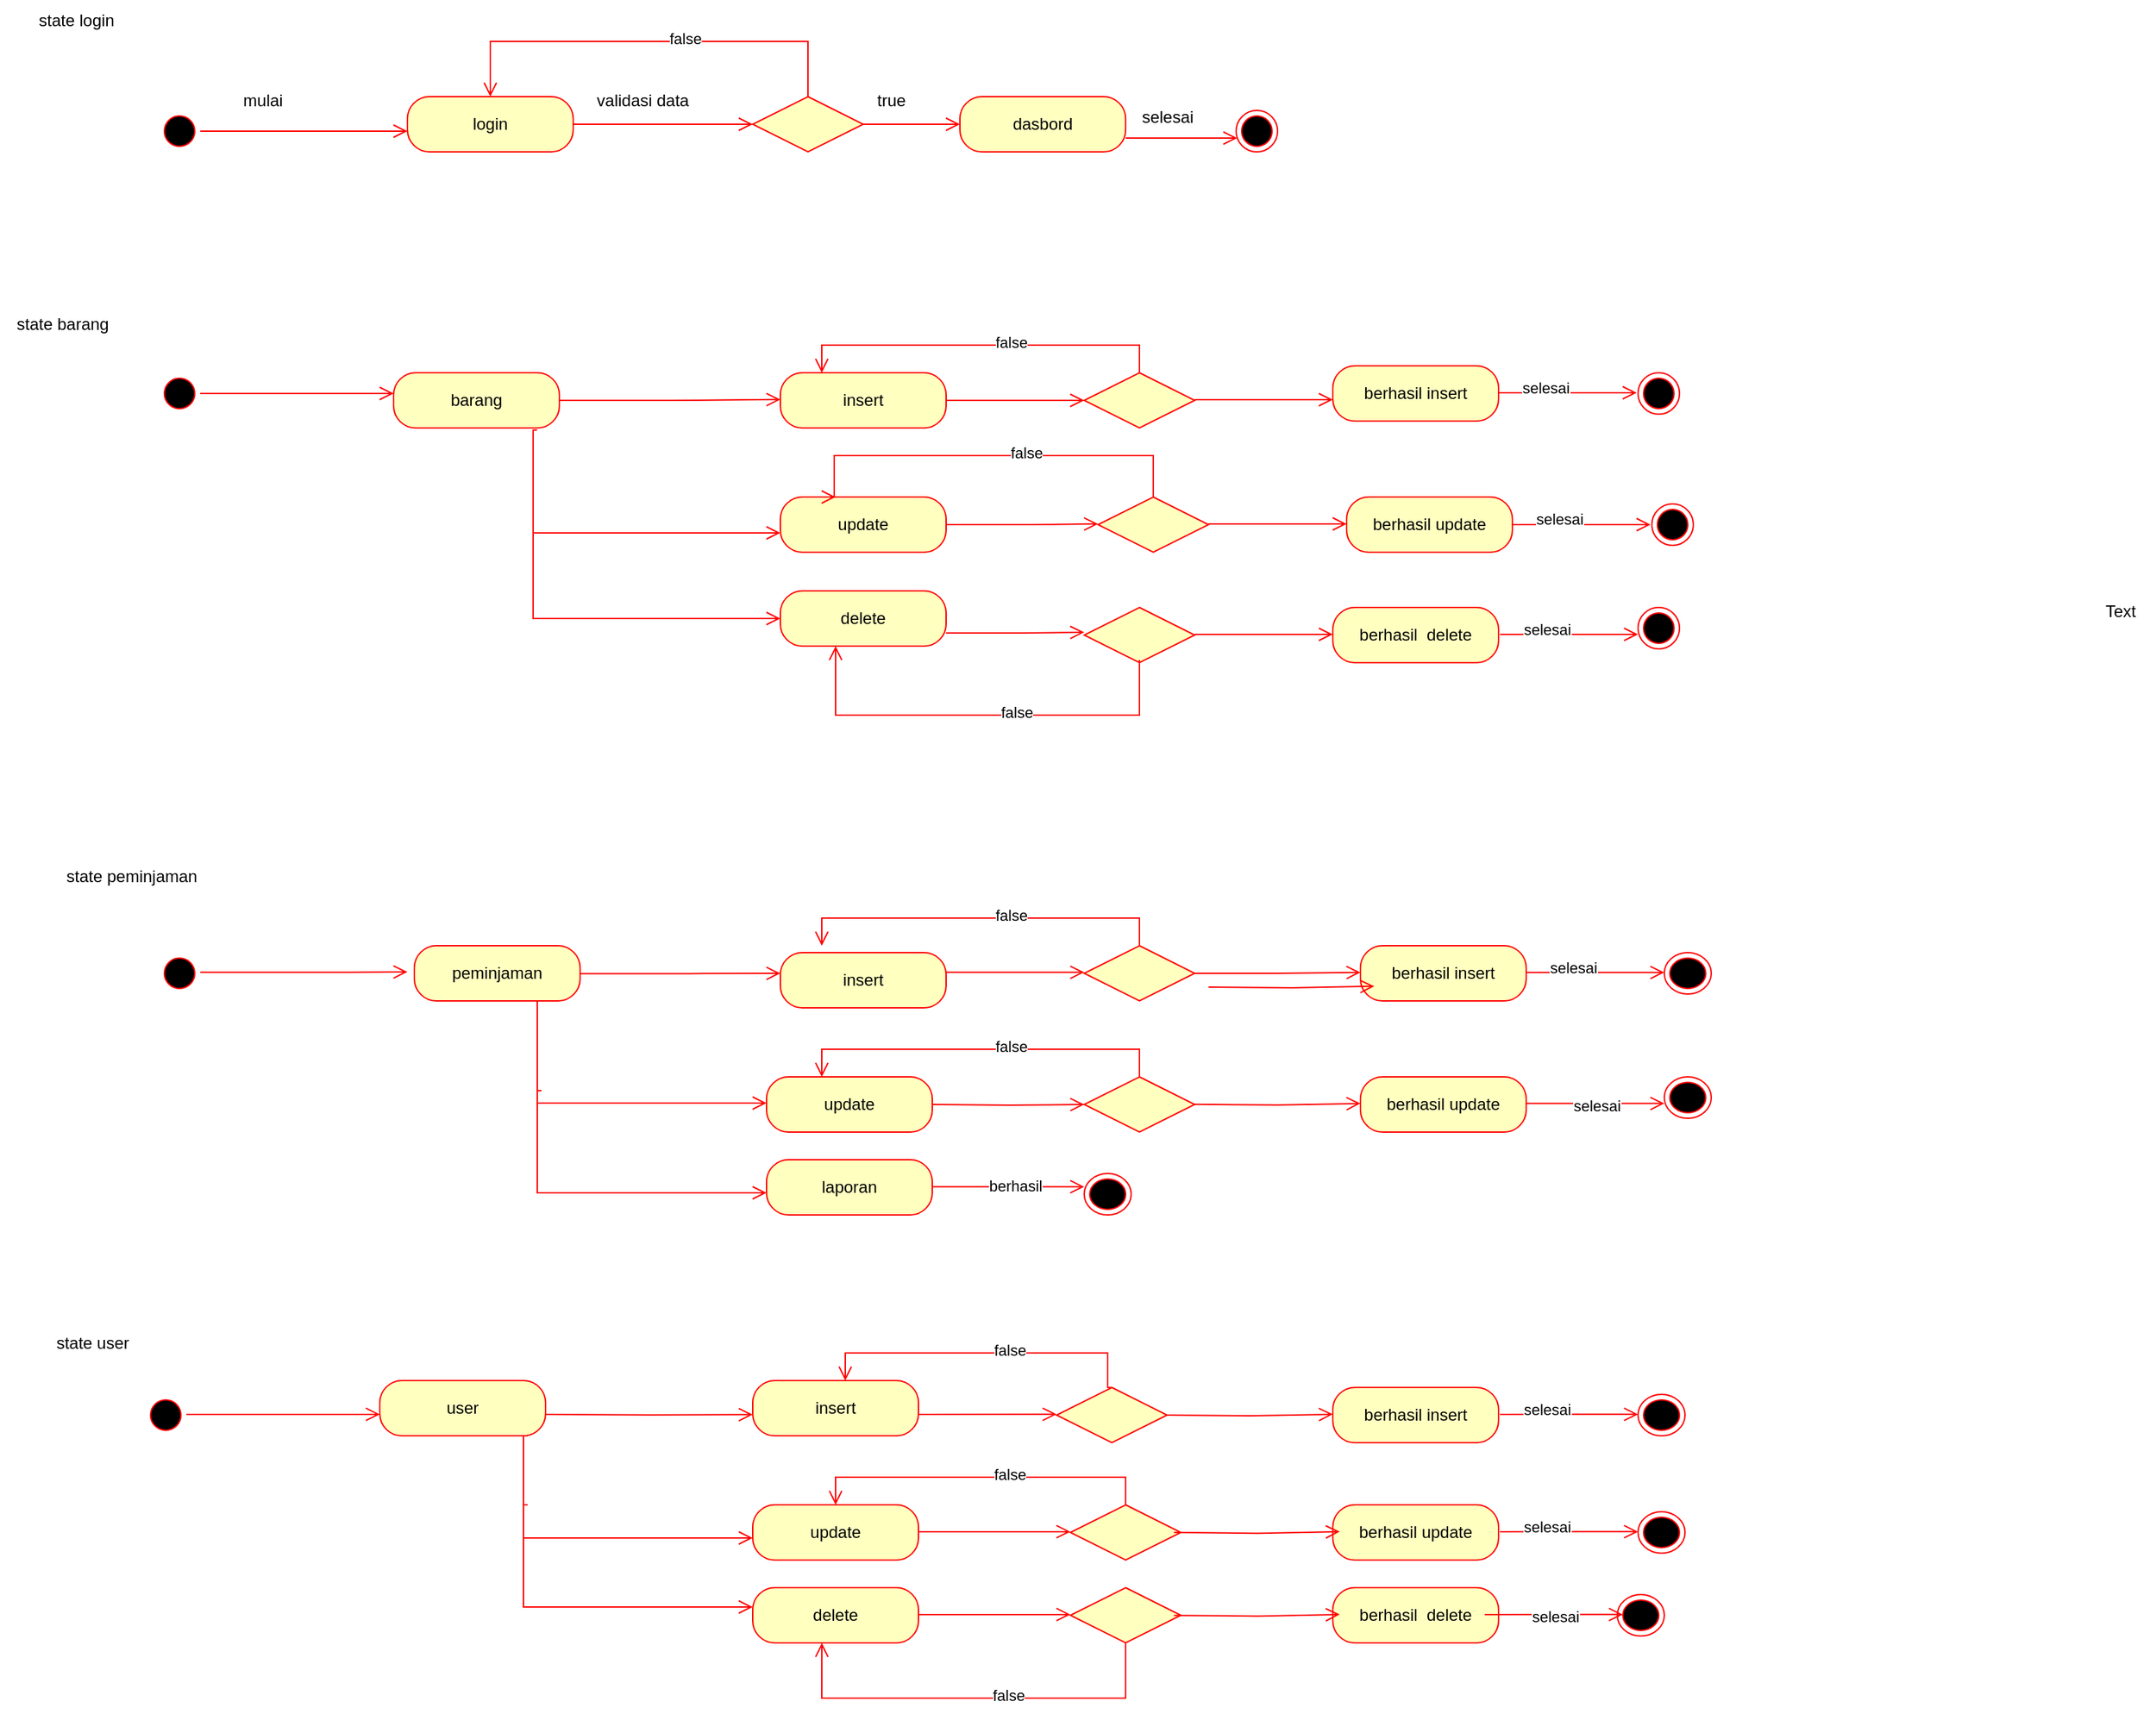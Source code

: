 <mxfile version="24.3.1" type="google">
  <diagram name="Halaman-1" id="r-9_cJv1S6ayx2242sax">
    <mxGraphModel grid="1" page="1" gridSize="10" guides="1" tooltips="1" connect="1" arrows="1" fold="1" pageScale="1" pageWidth="827" pageHeight="1169" math="0" shadow="0">
      <root>
        <mxCell id="0" />
        <mxCell id="1" parent="0" />
        <mxCell id="cg4IfCzOI3apfOPDThto-6" value="" style="ellipse;html=1;shape=startState;fillColor=#000000;strokeColor=#ff0000;" vertex="1" parent="1">
          <mxGeometry x="140" y="170" width="30" height="30" as="geometry" />
        </mxCell>
        <mxCell id="cg4IfCzOI3apfOPDThto-7" value="" style="edgeStyle=orthogonalEdgeStyle;html=1;verticalAlign=bottom;endArrow=open;endSize=8;strokeColor=#ff0000;rounded=0;" edge="1" parent="1" source="cg4IfCzOI3apfOPDThto-6" target="cg4IfCzOI3apfOPDThto-11">
          <mxGeometry relative="1" as="geometry">
            <mxPoint x="310" y="185" as="targetPoint" />
            <Array as="points">
              <mxPoint x="280" y="185" />
              <mxPoint x="280" y="185" />
            </Array>
          </mxGeometry>
        </mxCell>
        <mxCell id="cg4IfCzOI3apfOPDThto-10" value="mulai" style="text;html=1;align=center;verticalAlign=middle;resizable=0;points=[];autosize=1;strokeColor=none;fillColor=none;" vertex="1" parent="1">
          <mxGeometry x="190" y="148" width="50" height="30" as="geometry" />
        </mxCell>
        <mxCell id="cg4IfCzOI3apfOPDThto-11" value="login" style="rounded=1;whiteSpace=wrap;html=1;arcSize=40;fontColor=#000000;fillColor=#ffffc0;strokeColor=#ff0000;" vertex="1" parent="1">
          <mxGeometry x="320" y="160" width="120" height="40" as="geometry" />
        </mxCell>
        <mxCell id="cg4IfCzOI3apfOPDThto-14" value="" style="rhombus;whiteSpace=wrap;html=1;fontColor=#000000;fillColor=#ffffc0;strokeColor=#ff0000;" vertex="1" parent="1">
          <mxGeometry x="570" y="160" width="80" height="40" as="geometry" />
        </mxCell>
        <mxCell id="cg4IfCzOI3apfOPDThto-17" value="dasbord" style="rounded=1;whiteSpace=wrap;html=1;arcSize=40;fontColor=#000000;fillColor=#ffffc0;strokeColor=#ff0000;" vertex="1" parent="1">
          <mxGeometry x="720" y="160" width="120" height="40" as="geometry" />
        </mxCell>
        <mxCell id="cg4IfCzOI3apfOPDThto-22" value="" style="edgeStyle=orthogonalEdgeStyle;html=1;verticalAlign=bottom;endArrow=open;endSize=8;strokeColor=#ff0000;rounded=0;" edge="1" parent="1" source="cg4IfCzOI3apfOPDThto-11" target="cg4IfCzOI3apfOPDThto-14">
          <mxGeometry relative="1" as="geometry">
            <mxPoint x="580" y="240" as="targetPoint" />
            <mxPoint x="400" y="240" as="sourcePoint" />
            <Array as="points">
              <mxPoint x="500" y="180" />
              <mxPoint x="500" y="180" />
            </Array>
          </mxGeometry>
        </mxCell>
        <mxCell id="cg4IfCzOI3apfOPDThto-23" value="validasi data" style="text;html=1;align=center;verticalAlign=middle;resizable=0;points=[];autosize=1;strokeColor=none;fillColor=none;" vertex="1" parent="1">
          <mxGeometry x="445" y="148" width="90" height="30" as="geometry" />
        </mxCell>
        <mxCell id="cg4IfCzOI3apfOPDThto-24" value="" style="edgeStyle=orthogonalEdgeStyle;html=1;verticalAlign=bottom;endArrow=open;endSize=8;strokeColor=#ff0000;rounded=0;" edge="1" parent="1" source="cg4IfCzOI3apfOPDThto-14" target="cg4IfCzOI3apfOPDThto-11">
          <mxGeometry relative="1" as="geometry">
            <mxPoint x="880" y="70" as="targetPoint" />
            <mxPoint x="700" y="70" as="sourcePoint" />
            <Array as="points">
              <mxPoint x="610" y="120" />
              <mxPoint x="380" y="120" />
            </Array>
          </mxGeometry>
        </mxCell>
        <mxCell id="cg4IfCzOI3apfOPDThto-25" value="false" style="edgeLabel;html=1;align=center;verticalAlign=middle;resizable=0;points=[];" connectable="0" vertex="1" parent="cg4IfCzOI3apfOPDThto-24">
          <mxGeometry x="-0.164" y="-2" relative="1" as="geometry">
            <mxPoint as="offset" />
          </mxGeometry>
        </mxCell>
        <mxCell id="cg4IfCzOI3apfOPDThto-28" value="" style="edgeStyle=orthogonalEdgeStyle;html=1;verticalAlign=bottom;endArrow=open;endSize=8;strokeColor=#ff0000;rounded=0;" edge="1" parent="1" source="cg4IfCzOI3apfOPDThto-14" target="cg4IfCzOI3apfOPDThto-17">
          <mxGeometry relative="1" as="geometry">
            <mxPoint x="820" y="179.5" as="targetPoint" />
            <mxPoint x="640" y="179.5" as="sourcePoint" />
            <Array as="points" />
          </mxGeometry>
        </mxCell>
        <mxCell id="cg4IfCzOI3apfOPDThto-31" value="true" style="text;html=1;align=center;verticalAlign=middle;resizable=0;points=[];autosize=1;strokeColor=none;fillColor=none;" vertex="1" parent="1">
          <mxGeometry x="650" y="148" width="40" height="30" as="geometry" />
        </mxCell>
        <mxCell id="cg4IfCzOI3apfOPDThto-32" value="" style="ellipse;html=1;shape=endState;fillColor=#000000;strokeColor=#ff0000;" vertex="1" parent="1">
          <mxGeometry x="920" y="170" width="30" height="30" as="geometry" />
        </mxCell>
        <mxCell id="cg4IfCzOI3apfOPDThto-35" value="" style="edgeStyle=orthogonalEdgeStyle;html=1;verticalAlign=bottom;endArrow=open;endSize=8;strokeColor=#ff0000;rounded=0;" edge="1" parent="1" source="cg4IfCzOI3apfOPDThto-17" target="cg4IfCzOI3apfOPDThto-32">
          <mxGeometry relative="1" as="geometry">
            <mxPoint x="940" y="310" as="targetPoint" />
            <mxPoint x="760" y="310" as="sourcePoint" />
            <Array as="points">
              <mxPoint x="850" y="190" />
              <mxPoint x="850" y="190" />
            </Array>
          </mxGeometry>
        </mxCell>
        <mxCell id="cg4IfCzOI3apfOPDThto-37" value="state login" style="text;html=1;align=center;verticalAlign=middle;resizable=0;points=[];autosize=1;strokeColor=none;fillColor=none;" vertex="1" parent="1">
          <mxGeometry x="40" y="90" width="80" height="30" as="geometry" />
        </mxCell>
        <mxCell id="cg4IfCzOI3apfOPDThto-38" value="selesai" style="text;html=1;align=center;verticalAlign=middle;resizable=0;points=[];autosize=1;strokeColor=none;fillColor=none;" vertex="1" parent="1">
          <mxGeometry x="840" y="160" width="60" height="30" as="geometry" />
        </mxCell>
        <mxCell id="cg4IfCzOI3apfOPDThto-50" value="" style="ellipse;html=1;shape=startState;fillColor=#000000;strokeColor=#ff0000;" vertex="1" parent="1">
          <mxGeometry x="140" y="360" width="30" height="30" as="geometry" />
        </mxCell>
        <mxCell id="cg4IfCzOI3apfOPDThto-51" value="" style="edgeStyle=orthogonalEdgeStyle;html=1;verticalAlign=bottom;endArrow=open;endSize=8;strokeColor=#ff0000;rounded=0;" edge="1" parent="1" source="cg4IfCzOI3apfOPDThto-50">
          <mxGeometry relative="1" as="geometry">
            <mxPoint x="310" y="375" as="targetPoint" />
          </mxGeometry>
        </mxCell>
        <mxCell id="cg4IfCzOI3apfOPDThto-52" value="barang" style="rounded=1;whiteSpace=wrap;html=1;arcSize=40;fontColor=#000000;fillColor=#ffffc0;strokeColor=#ff0000;" vertex="1" parent="1">
          <mxGeometry x="310" y="360" width="120" height="40" as="geometry" />
        </mxCell>
        <mxCell id="cg4IfCzOI3apfOPDThto-54" value="state barang" style="text;html=1;align=center;verticalAlign=middle;resizable=0;points=[];autosize=1;strokeColor=none;fillColor=none;" vertex="1" parent="1">
          <mxGeometry x="25" y="310" width="90" height="30" as="geometry" />
        </mxCell>
        <mxCell id="cg4IfCzOI3apfOPDThto-55" value="Text" style="text;html=1;align=center;verticalAlign=middle;resizable=0;points=[];autosize=1;strokeColor=none;fillColor=none;" vertex="1" parent="1">
          <mxGeometry x="1535" y="518" width="50" height="30" as="geometry" />
        </mxCell>
        <mxCell id="cg4IfCzOI3apfOPDThto-57" value="insert" style="rounded=1;whiteSpace=wrap;html=1;arcSize=40;fontColor=#000000;fillColor=#ffffc0;strokeColor=#ff0000;" vertex="1" parent="1">
          <mxGeometry x="590" y="360" width="120" height="40" as="geometry" />
        </mxCell>
        <mxCell id="cg4IfCzOI3apfOPDThto-63" value="" style="edgeStyle=orthogonalEdgeStyle;html=1;verticalAlign=bottom;endArrow=open;endSize=8;strokeColor=#ff0000;rounded=0;exitX=1;exitY=0.5;exitDx=0;exitDy=0;" edge="1" parent="1" source="cg4IfCzOI3apfOPDThto-52">
          <mxGeometry relative="1" as="geometry">
            <mxPoint x="590" y="379.41" as="targetPoint" />
            <mxPoint x="440" y="379.41" as="sourcePoint" />
            <Array as="points">
              <mxPoint x="510" y="380" />
            </Array>
          </mxGeometry>
        </mxCell>
        <mxCell id="cg4IfCzOI3apfOPDThto-66" value="update" style="rounded=1;whiteSpace=wrap;html=1;arcSize=40;fontColor=#000000;fillColor=#ffffc0;strokeColor=#ff0000;" vertex="1" parent="1">
          <mxGeometry x="590" y="450" width="120" height="40" as="geometry" />
        </mxCell>
        <mxCell id="cg4IfCzOI3apfOPDThto-68" value="delete" style="rounded=1;whiteSpace=wrap;html=1;arcSize=40;fontColor=#000000;fillColor=#ffffc0;strokeColor=#ff0000;" vertex="1" parent="1">
          <mxGeometry x="590" y="518" width="120" height="40" as="geometry" />
        </mxCell>
        <mxCell id="cg4IfCzOI3apfOPDThto-71" value="" style="edgeStyle=orthogonalEdgeStyle;html=1;verticalAlign=bottom;endArrow=open;endSize=8;strokeColor=#ff0000;rounded=0;entryX=0;entryY=0.5;entryDx=0;entryDy=0;" edge="1" parent="1">
          <mxGeometry relative="1" as="geometry">
            <mxPoint x="590" y="538" as="targetPoint" />
            <mxPoint x="411" y="450" as="sourcePoint" />
            <Array as="points">
              <mxPoint x="411" y="538" />
            </Array>
          </mxGeometry>
        </mxCell>
        <mxCell id="X_ngh8nFFNuEz0oRanR--1" value="" style="edgeStyle=orthogonalEdgeStyle;html=1;verticalAlign=bottom;endArrow=open;endSize=8;strokeColor=#ff0000;rounded=0;exitX=0.865;exitY=1.039;exitDx=0;exitDy=0;exitPerimeter=0;entryX=0;entryY=0.5;entryDx=0;entryDy=0;" edge="1" parent="1" source="cg4IfCzOI3apfOPDThto-52">
          <mxGeometry relative="1" as="geometry">
            <mxPoint x="590" y="476" as="targetPoint" />
            <mxPoint x="411" y="440" as="sourcePoint" />
            <Array as="points">
              <mxPoint x="411" y="402" />
              <mxPoint x="411" y="476" />
            </Array>
          </mxGeometry>
        </mxCell>
        <mxCell id="X_ngh8nFFNuEz0oRanR--6" value="" style="edgeStyle=orthogonalEdgeStyle;html=1;verticalAlign=bottom;endArrow=open;endSize=8;strokeColor=#ff0000;rounded=0;exitX=1;exitY=0.5;exitDx=0;exitDy=0;" edge="1" parent="1" source="cg4IfCzOI3apfOPDThto-57">
          <mxGeometry relative="1" as="geometry">
            <mxPoint x="810" y="380" as="targetPoint" />
            <mxPoint x="720" y="380.09" as="sourcePoint" />
            <Array as="points">
              <mxPoint x="800" y="380" />
            </Array>
          </mxGeometry>
        </mxCell>
        <mxCell id="X_ngh8nFFNuEz0oRanR--8" value="" style="rhombus;whiteSpace=wrap;html=1;fontColor=#000000;fillColor=#ffffc0;strokeColor=#ff0000;" vertex="1" parent="1">
          <mxGeometry x="810" y="360" width="80" height="40" as="geometry" />
        </mxCell>
        <mxCell id="X_ngh8nFFNuEz0oRanR--11" value="" style="edgeStyle=orthogonalEdgeStyle;html=1;verticalAlign=bottom;endArrow=open;endSize=8;strokeColor=#ff0000;rounded=0;" edge="1" parent="1">
          <mxGeometry relative="1" as="geometry">
            <mxPoint x="620" y="360" as="targetPoint" />
            <mxPoint x="850" y="360" as="sourcePoint" />
            <Array as="points">
              <mxPoint x="850" y="340" />
              <mxPoint x="620" y="340" />
            </Array>
          </mxGeometry>
        </mxCell>
        <mxCell id="X_ngh8nFFNuEz0oRanR--12" value="false" style="edgeLabel;html=1;align=center;verticalAlign=middle;resizable=0;points=[];" connectable="0" vertex="1" parent="X_ngh8nFFNuEz0oRanR--11">
          <mxGeometry x="-0.164" y="-2" relative="1" as="geometry">
            <mxPoint as="offset" />
          </mxGeometry>
        </mxCell>
        <mxCell id="X_ngh8nFFNuEz0oRanR--15" value="" style="edgeStyle=orthogonalEdgeStyle;html=1;verticalAlign=bottom;endArrow=open;endSize=8;strokeColor=#ff0000;rounded=0;exitX=1;exitY=0.5;exitDx=0;exitDy=0;" edge="1" parent="1">
          <mxGeometry relative="1" as="geometry">
            <mxPoint x="990" y="379.5" as="targetPoint" />
            <mxPoint x="890" y="379.5" as="sourcePoint" />
            <Array as="points">
              <mxPoint x="980" y="379.5" />
            </Array>
          </mxGeometry>
        </mxCell>
        <mxCell id="X_ngh8nFFNuEz0oRanR--17" value="berhasil insert" style="rounded=1;whiteSpace=wrap;html=1;arcSize=40;fontColor=#000000;fillColor=#ffffc0;strokeColor=#ff0000;" vertex="1" parent="1">
          <mxGeometry x="990" y="355" width="120" height="40" as="geometry" />
        </mxCell>
        <mxCell id="X_ngh8nFFNuEz0oRanR--19" value="" style="edgeStyle=orthogonalEdgeStyle;html=1;verticalAlign=bottom;endArrow=open;endSize=8;strokeColor=#ff0000;rounded=0;exitX=1;exitY=0.5;exitDx=0;exitDy=0;" edge="1" parent="1">
          <mxGeometry relative="1" as="geometry">
            <mxPoint x="1210" y="374.5" as="targetPoint" />
            <mxPoint x="1110" y="374.5" as="sourcePoint" />
            <Array as="points">
              <mxPoint x="1200" y="374.5" />
            </Array>
          </mxGeometry>
        </mxCell>
        <mxCell id="X_ngh8nFFNuEz0oRanR--21" value="selesai" style="edgeLabel;html=1;align=center;verticalAlign=middle;resizable=0;points=[];" connectable="0" vertex="1" parent="X_ngh8nFFNuEz0oRanR--19">
          <mxGeometry x="-0.329" y="4" relative="1" as="geometry">
            <mxPoint as="offset" />
          </mxGeometry>
        </mxCell>
        <mxCell id="X_ngh8nFFNuEz0oRanR--20" value="" style="ellipse;html=1;shape=endState;fillColor=#000000;strokeColor=#ff0000;" vertex="1" parent="1">
          <mxGeometry x="1211" y="360" width="30" height="30" as="geometry" />
        </mxCell>
        <mxCell id="X_ngh8nFFNuEz0oRanR--22" value="" style="edgeStyle=orthogonalEdgeStyle;html=1;verticalAlign=bottom;endArrow=open;endSize=8;strokeColor=#ff0000;rounded=0;exitX=1;exitY=0.5;exitDx=0;exitDy=0;" edge="1" parent="1" source="cg4IfCzOI3apfOPDThto-66">
          <mxGeometry relative="1" as="geometry">
            <mxPoint x="820" y="469.5" as="targetPoint" />
            <mxPoint x="720" y="469.5" as="sourcePoint" />
            <Array as="points">
              <mxPoint x="770" y="470" />
            </Array>
          </mxGeometry>
        </mxCell>
        <mxCell id="X_ngh8nFFNuEz0oRanR--23" value="" style="rhombus;whiteSpace=wrap;html=1;fontColor=#000000;fillColor=#ffffc0;strokeColor=#ff0000;" vertex="1" parent="1">
          <mxGeometry x="820" y="450" width="80" height="40" as="geometry" />
        </mxCell>
        <mxCell id="X_ngh8nFFNuEz0oRanR--24" value="" style="edgeStyle=orthogonalEdgeStyle;html=1;verticalAlign=bottom;endArrow=open;endSize=8;strokeColor=#ff0000;rounded=0;" edge="1" parent="1">
          <mxGeometry relative="1" as="geometry">
            <mxPoint x="630" y="450" as="targetPoint" />
            <mxPoint x="860" y="450" as="sourcePoint" />
            <Array as="points">
              <mxPoint x="860" y="420" />
              <mxPoint x="629" y="420" />
            </Array>
          </mxGeometry>
        </mxCell>
        <mxCell id="X_ngh8nFFNuEz0oRanR--25" value="false" style="edgeLabel;html=1;align=center;verticalAlign=middle;resizable=0;points=[];" connectable="0" vertex="1" parent="X_ngh8nFFNuEz0oRanR--24">
          <mxGeometry x="-0.164" y="-2" relative="1" as="geometry">
            <mxPoint as="offset" />
          </mxGeometry>
        </mxCell>
        <mxCell id="X_ngh8nFFNuEz0oRanR--27" value="" style="edgeStyle=orthogonalEdgeStyle;html=1;verticalAlign=bottom;endArrow=open;endSize=8;strokeColor=#ff0000;rounded=0;exitX=1;exitY=0.5;exitDx=0;exitDy=0;" edge="1" parent="1">
          <mxGeometry relative="1" as="geometry">
            <mxPoint x="1000" y="469.5" as="targetPoint" />
            <mxPoint x="900" y="469.5" as="sourcePoint" />
            <Array as="points">
              <mxPoint x="990" y="469.5" />
            </Array>
          </mxGeometry>
        </mxCell>
        <mxCell id="X_ngh8nFFNuEz0oRanR--28" value="berhasil update" style="rounded=1;whiteSpace=wrap;html=1;arcSize=40;fontColor=#000000;fillColor=#ffffc0;strokeColor=#ff0000;" vertex="1" parent="1">
          <mxGeometry x="1000" y="450" width="120" height="40" as="geometry" />
        </mxCell>
        <mxCell id="X_ngh8nFFNuEz0oRanR--29" value="" style="edgeStyle=orthogonalEdgeStyle;html=1;verticalAlign=bottom;endArrow=open;endSize=8;strokeColor=#ff0000;rounded=0;exitX=1;exitY=0.5;exitDx=0;exitDy=0;" edge="1" parent="1">
          <mxGeometry relative="1" as="geometry">
            <mxPoint x="1220" y="470" as="targetPoint" />
            <mxPoint x="1120" y="470" as="sourcePoint" />
            <Array as="points">
              <mxPoint x="1210" y="470" />
            </Array>
          </mxGeometry>
        </mxCell>
        <mxCell id="X_ngh8nFFNuEz0oRanR--30" value="selesai" style="edgeLabel;html=1;align=center;verticalAlign=middle;resizable=0;points=[];" connectable="0" vertex="1" parent="X_ngh8nFFNuEz0oRanR--29">
          <mxGeometry x="-0.329" y="4" relative="1" as="geometry">
            <mxPoint as="offset" />
          </mxGeometry>
        </mxCell>
        <mxCell id="X_ngh8nFFNuEz0oRanR--31" value="" style="ellipse;html=1;shape=endState;fillColor=#000000;strokeColor=#ff0000;" vertex="1" parent="1">
          <mxGeometry x="1221" y="455" width="30" height="30" as="geometry" />
        </mxCell>
        <mxCell id="X_ngh8nFFNuEz0oRanR--32" value="" style="edgeStyle=orthogonalEdgeStyle;html=1;verticalAlign=bottom;endArrow=open;endSize=8;strokeColor=#ff0000;rounded=0;exitX=1;exitY=0.5;exitDx=0;exitDy=0;" edge="1" parent="1">
          <mxGeometry relative="1" as="geometry">
            <mxPoint x="810" y="548" as="targetPoint" />
            <mxPoint x="710" y="548.5" as="sourcePoint" />
            <Array as="points">
              <mxPoint x="765" y="549" />
            </Array>
          </mxGeometry>
        </mxCell>
        <mxCell id="X_ngh8nFFNuEz0oRanR--36" value="" style="rhombus;whiteSpace=wrap;html=1;fontColor=#000000;fillColor=#ffffc0;strokeColor=#ff0000;" vertex="1" parent="1">
          <mxGeometry x="810" y="530" width="80" height="40" as="geometry" />
        </mxCell>
        <mxCell id="X_ngh8nFFNuEz0oRanR--37" value="" style="edgeStyle=orthogonalEdgeStyle;html=1;verticalAlign=bottom;endArrow=open;endSize=8;strokeColor=#ff0000;rounded=0;exitX=1;exitY=0.5;exitDx=0;exitDy=0;" edge="1" parent="1">
          <mxGeometry relative="1" as="geometry">
            <mxPoint x="990" y="549.5" as="targetPoint" />
            <mxPoint x="890" y="549.5" as="sourcePoint" />
            <Array as="points">
              <mxPoint x="980" y="549.5" />
            </Array>
          </mxGeometry>
        </mxCell>
        <mxCell id="X_ngh8nFFNuEz0oRanR--38" value="berhasil&amp;nbsp; delete" style="rounded=1;whiteSpace=wrap;html=1;arcSize=40;fontColor=#000000;fillColor=#ffffc0;strokeColor=#ff0000;" vertex="1" parent="1">
          <mxGeometry x="990" y="530" width="120" height="40" as="geometry" />
        </mxCell>
        <mxCell id="X_ngh8nFFNuEz0oRanR--39" value="" style="edgeStyle=orthogonalEdgeStyle;html=1;verticalAlign=bottom;endArrow=open;endSize=8;strokeColor=#ff0000;rounded=0;exitX=1;exitY=0.5;exitDx=0;exitDy=0;" edge="1" parent="1">
          <mxGeometry relative="1" as="geometry">
            <mxPoint x="1211" y="549.5" as="targetPoint" />
            <mxPoint x="1111" y="549.5" as="sourcePoint" />
            <Array as="points">
              <mxPoint x="1201" y="549.5" />
            </Array>
          </mxGeometry>
        </mxCell>
        <mxCell id="X_ngh8nFFNuEz0oRanR--40" value="selesai" style="edgeLabel;html=1;align=center;verticalAlign=middle;resizable=0;points=[];" connectable="0" vertex="1" parent="X_ngh8nFFNuEz0oRanR--39">
          <mxGeometry x="-0.329" y="4" relative="1" as="geometry">
            <mxPoint as="offset" />
          </mxGeometry>
        </mxCell>
        <mxCell id="X_ngh8nFFNuEz0oRanR--41" value="" style="ellipse;html=1;shape=endState;fillColor=#000000;strokeColor=#ff0000;" vertex="1" parent="1">
          <mxGeometry x="1211" y="530" width="30" height="30" as="geometry" />
        </mxCell>
        <mxCell id="X_ngh8nFFNuEz0oRanR--42" value="" style="edgeStyle=orthogonalEdgeStyle;html=1;verticalAlign=bottom;endArrow=open;endSize=8;strokeColor=#ff0000;rounded=0;exitX=0.5;exitY=1;exitDx=0;exitDy=0;" edge="1" parent="1">
          <mxGeometry relative="1" as="geometry">
            <mxPoint x="630" y="558" as="targetPoint" />
            <mxPoint x="850" y="568" as="sourcePoint" />
            <Array as="points">
              <mxPoint x="850" y="608" />
              <mxPoint x="630" y="608" />
            </Array>
          </mxGeometry>
        </mxCell>
        <mxCell id="X_ngh8nFFNuEz0oRanR--43" value="false" style="edgeLabel;html=1;align=center;verticalAlign=middle;resizable=0;points=[];" connectable="0" vertex="1" parent="X_ngh8nFFNuEz0oRanR--42">
          <mxGeometry x="-0.164" y="-2" relative="1" as="geometry">
            <mxPoint as="offset" />
          </mxGeometry>
        </mxCell>
        <mxCell id="X_ngh8nFFNuEz0oRanR--46" value="state peminjaman" style="text;html=1;align=center;verticalAlign=middle;resizable=0;points=[];autosize=1;strokeColor=none;fillColor=none;" vertex="1" parent="1">
          <mxGeometry x="60" y="710" width="120" height="30" as="geometry" />
        </mxCell>
        <mxCell id="X_ngh8nFFNuEz0oRanR--47" value="" style="ellipse;html=1;shape=startState;fillColor=#000000;strokeColor=#ff0000;" vertex="1" parent="1">
          <mxGeometry x="140" y="780" width="30" height="30" as="geometry" />
        </mxCell>
        <mxCell id="X_ngh8nFFNuEz0oRanR--49" value="" style="edgeStyle=orthogonalEdgeStyle;html=1;verticalAlign=bottom;endArrow=open;endSize=8;strokeColor=#ff0000;rounded=0;" edge="1" parent="1">
          <mxGeometry relative="1" as="geometry">
            <mxPoint x="320" y="794" as="targetPoint" />
            <mxPoint x="170" y="794.29" as="sourcePoint" />
            <Array as="points">
              <mxPoint x="270" y="794.29" />
              <mxPoint x="270" y="794.29" />
            </Array>
          </mxGeometry>
        </mxCell>
        <mxCell id="X_ngh8nFFNuEz0oRanR--50" value="peminjaman" style="rounded=1;whiteSpace=wrap;html=1;arcSize=40;fontColor=#000000;fillColor=#ffffc0;strokeColor=#ff0000;" vertex="1" parent="1">
          <mxGeometry x="325" y="775" width="120" height="40" as="geometry" />
        </mxCell>
        <mxCell id="X_ngh8nFFNuEz0oRanR--52" value="insert" style="rounded=1;whiteSpace=wrap;html=1;arcSize=40;fontColor=#000000;fillColor=#ffffc0;strokeColor=#ff0000;" vertex="1" parent="1">
          <mxGeometry x="590" y="780" width="120" height="40" as="geometry" />
        </mxCell>
        <mxCell id="X_ngh8nFFNuEz0oRanR--53" value="" style="edgeStyle=orthogonalEdgeStyle;html=1;verticalAlign=bottom;endArrow=open;endSize=8;strokeColor=#ff0000;rounded=0;exitX=1;exitY=0.5;exitDx=0;exitDy=0;" edge="1" parent="1">
          <mxGeometry relative="1" as="geometry">
            <mxPoint x="810" y="794.29" as="targetPoint" />
            <mxPoint x="710" y="794.29" as="sourcePoint" />
            <Array as="points">
              <mxPoint x="800" y="794.29" />
            </Array>
          </mxGeometry>
        </mxCell>
        <mxCell id="X_ngh8nFFNuEz0oRanR--54" value="" style="rhombus;whiteSpace=wrap;html=1;fontColor=#000000;fillColor=#ffffc0;strokeColor=#ff0000;" vertex="1" parent="1">
          <mxGeometry x="810" y="775" width="80" height="40" as="geometry" />
        </mxCell>
        <mxCell id="X_ngh8nFFNuEz0oRanR--56" value="" style="edgeStyle=orthogonalEdgeStyle;html=1;verticalAlign=bottom;endArrow=open;endSize=8;strokeColor=#ff0000;rounded=0;" edge="1" parent="1">
          <mxGeometry relative="1" as="geometry">
            <mxPoint x="620" y="775" as="targetPoint" />
            <mxPoint x="850" y="775" as="sourcePoint" />
            <Array as="points">
              <mxPoint x="850" y="755" />
              <mxPoint x="620" y="755" />
            </Array>
          </mxGeometry>
        </mxCell>
        <mxCell id="X_ngh8nFFNuEz0oRanR--57" value="false" style="edgeLabel;html=1;align=center;verticalAlign=middle;resizable=0;points=[];" connectable="0" vertex="1" parent="X_ngh8nFFNuEz0oRanR--56">
          <mxGeometry x="-0.164" y="-2" relative="1" as="geometry">
            <mxPoint as="offset" />
          </mxGeometry>
        </mxCell>
        <mxCell id="X_ngh8nFFNuEz0oRanR--59" value="" style="edgeStyle=orthogonalEdgeStyle;html=1;verticalAlign=bottom;endArrow=open;endSize=8;strokeColor=#ff0000;rounded=0;exitX=1;exitY=0.5;exitDx=0;exitDy=0;" edge="1" parent="1" source="X_ngh8nFFNuEz0oRanR--54">
          <mxGeometry relative="1" as="geometry">
            <mxPoint x="1010" y="794.36" as="targetPoint" />
            <mxPoint x="910" y="794.36" as="sourcePoint" />
            <Array as="points" />
          </mxGeometry>
        </mxCell>
        <mxCell id="X_ngh8nFFNuEz0oRanR--60" value="berhasil insert" style="rounded=1;whiteSpace=wrap;html=1;arcSize=40;fontColor=#000000;fillColor=#ffffc0;strokeColor=#ff0000;" vertex="1" parent="1">
          <mxGeometry x="1010" y="775" width="120" height="40" as="geometry" />
        </mxCell>
        <mxCell id="X_ngh8nFFNuEz0oRanR--61" value="" style="edgeStyle=orthogonalEdgeStyle;html=1;verticalAlign=bottom;endArrow=open;endSize=8;strokeColor=#ff0000;rounded=0;exitX=1;exitY=0.5;exitDx=0;exitDy=0;" edge="1" parent="1">
          <mxGeometry relative="1" as="geometry">
            <mxPoint x="1230" y="794.36" as="targetPoint" />
            <mxPoint x="1130" y="794.36" as="sourcePoint" />
            <Array as="points">
              <mxPoint x="1220" y="794.36" />
            </Array>
          </mxGeometry>
        </mxCell>
        <mxCell id="X_ngh8nFFNuEz0oRanR--62" value="selesai" style="edgeLabel;html=1;align=center;verticalAlign=middle;resizable=0;points=[];" connectable="0" vertex="1" parent="X_ngh8nFFNuEz0oRanR--61">
          <mxGeometry x="-0.329" y="4" relative="1" as="geometry">
            <mxPoint as="offset" />
          </mxGeometry>
        </mxCell>
        <mxCell id="X_ngh8nFFNuEz0oRanR--63" value="" style="ellipse;html=1;shape=endState;fillColor=#000000;strokeColor=#ff0000;" vertex="1" parent="1">
          <mxGeometry x="1230" y="780" width="34" height="30" as="geometry" />
        </mxCell>
        <mxCell id="X_ngh8nFFNuEz0oRanR--68" value="" style="edgeStyle=orthogonalEdgeStyle;html=1;verticalAlign=bottom;endArrow=open;endSize=8;strokeColor=#ff0000;rounded=0;exitX=0.865;exitY=1.039;exitDx=0;exitDy=0;exitPerimeter=0;" edge="1" parent="1">
          <mxGeometry relative="1" as="geometry">
            <mxPoint x="580" y="889" as="targetPoint" />
            <mxPoint x="417" y="815" as="sourcePoint" />
            <Array as="points">
              <mxPoint x="414" y="815" />
              <mxPoint x="414" y="889" />
            </Array>
          </mxGeometry>
        </mxCell>
        <mxCell id="X_ngh8nFFNuEz0oRanR--70" value="update" style="rounded=1;whiteSpace=wrap;html=1;arcSize=40;fontColor=#000000;fillColor=#ffffc0;strokeColor=#ff0000;" vertex="1" parent="1">
          <mxGeometry x="580" y="870" width="120" height="40" as="geometry" />
        </mxCell>
        <mxCell id="X_ngh8nFFNuEz0oRanR--71" value="" style="edgeStyle=orthogonalEdgeStyle;html=1;verticalAlign=bottom;endArrow=open;endSize=8;strokeColor=#ff0000;rounded=0;exitX=1;exitY=0.5;exitDx=0;exitDy=0;entryX=0;entryY=0.5;entryDx=0;entryDy=0;" edge="1" parent="1" target="X_ngh8nFFNuEz0oRanR--74">
          <mxGeometry relative="1" as="geometry">
            <mxPoint x="800" y="890" as="targetPoint" />
            <mxPoint x="700" y="890" as="sourcePoint" />
            <Array as="points" />
          </mxGeometry>
        </mxCell>
        <mxCell id="X_ngh8nFFNuEz0oRanR--72" value="" style="edgeStyle=orthogonalEdgeStyle;html=1;verticalAlign=bottom;endArrow=open;endSize=8;strokeColor=#ff0000;rounded=0;" edge="1" parent="1">
          <mxGeometry relative="1" as="geometry">
            <mxPoint x="620" y="870" as="targetPoint" />
            <mxPoint x="850" y="870" as="sourcePoint" />
            <Array as="points">
              <mxPoint x="850" y="850" />
              <mxPoint x="620" y="850" />
            </Array>
          </mxGeometry>
        </mxCell>
        <mxCell id="X_ngh8nFFNuEz0oRanR--73" value="false" style="edgeLabel;html=1;align=center;verticalAlign=middle;resizable=0;points=[];" connectable="0" vertex="1" parent="X_ngh8nFFNuEz0oRanR--72">
          <mxGeometry x="-0.164" y="-2" relative="1" as="geometry">
            <mxPoint as="offset" />
          </mxGeometry>
        </mxCell>
        <mxCell id="X_ngh8nFFNuEz0oRanR--74" value="" style="rhombus;whiteSpace=wrap;html=1;fontColor=#000000;fillColor=#ffffc0;strokeColor=#ff0000;" vertex="1" parent="1">
          <mxGeometry x="810" y="870" width="80" height="40" as="geometry" />
        </mxCell>
        <mxCell id="X_ngh8nFFNuEz0oRanR--75" value="" style="edgeStyle=orthogonalEdgeStyle;html=1;verticalAlign=bottom;endArrow=open;endSize=8;strokeColor=#ff0000;rounded=0;exitX=1;exitY=0.5;exitDx=0;exitDy=0;" edge="1" parent="1">
          <mxGeometry relative="1" as="geometry">
            <mxPoint x="1010" y="889.29" as="targetPoint" />
            <mxPoint x="890" y="889.93" as="sourcePoint" />
            <Array as="points" />
          </mxGeometry>
        </mxCell>
        <mxCell id="X_ngh8nFFNuEz0oRanR--76" value="berhasil update" style="rounded=1;whiteSpace=wrap;html=1;arcSize=40;fontColor=#000000;fillColor=#ffffc0;strokeColor=#ff0000;" vertex="1" parent="1">
          <mxGeometry x="1010" y="870" width="120" height="40" as="geometry" />
        </mxCell>
        <mxCell id="X_ngh8nFFNuEz0oRanR--77" value="" style="edgeStyle=orthogonalEdgeStyle;html=1;verticalAlign=bottom;endArrow=open;endSize=8;strokeColor=#ff0000;rounded=0;exitX=1;exitY=0.5;exitDx=0;exitDy=0;" edge="1" parent="1">
          <mxGeometry relative="1" as="geometry">
            <mxPoint x="1230" y="889.29" as="targetPoint" />
            <mxPoint x="1130" y="889.29" as="sourcePoint" />
            <Array as="points">
              <mxPoint x="1160" y="888.93" />
              <mxPoint x="1160" y="888.93" />
            </Array>
          </mxGeometry>
        </mxCell>
        <mxCell id="X_ngh8nFFNuEz0oRanR--78" value="selesai" style="edgeLabel;html=1;align=center;verticalAlign=middle;resizable=0;points=[];" connectable="0" vertex="1" parent="X_ngh8nFFNuEz0oRanR--77">
          <mxGeometry x="-0.329" y="4" relative="1" as="geometry">
            <mxPoint x="17" y="5" as="offset" />
          </mxGeometry>
        </mxCell>
        <mxCell id="X_ngh8nFFNuEz0oRanR--81" value="" style="ellipse;html=1;shape=endState;fillColor=#000000;strokeColor=#ff0000;" vertex="1" parent="1">
          <mxGeometry x="1230" y="870" width="34" height="30" as="geometry" />
        </mxCell>
        <mxCell id="A5GMixs7dAgOlRuMCkrk-1" value="" style="edgeStyle=orthogonalEdgeStyle;html=1;verticalAlign=bottom;endArrow=open;endSize=8;strokeColor=#ff0000;rounded=0;exitX=0.865;exitY=1.039;exitDx=0;exitDy=0;exitPerimeter=0;" edge="1" parent="1">
          <mxGeometry relative="1" as="geometry">
            <mxPoint x="580" y="954" as="targetPoint" />
            <mxPoint x="417" y="880" as="sourcePoint" />
            <Array as="points">
              <mxPoint x="414" y="880" />
              <mxPoint x="414" y="954" />
            </Array>
          </mxGeometry>
        </mxCell>
        <mxCell id="A5GMixs7dAgOlRuMCkrk-2" value="laporan" style="rounded=1;whiteSpace=wrap;html=1;arcSize=40;fontColor=#000000;fillColor=#ffffc0;strokeColor=#ff0000;" vertex="1" parent="1">
          <mxGeometry x="580" y="930" width="120" height="40" as="geometry" />
        </mxCell>
        <mxCell id="A5GMixs7dAgOlRuMCkrk-3" value="" style="edgeStyle=orthogonalEdgeStyle;html=1;verticalAlign=bottom;endArrow=open;endSize=8;strokeColor=#ff0000;rounded=0;exitX=1;exitY=0.5;exitDx=0;exitDy=0;entryX=0;entryY=0.5;entryDx=0;entryDy=0;" edge="1" parent="1">
          <mxGeometry relative="1" as="geometry">
            <mxPoint x="810" y="949.58" as="targetPoint" />
            <mxPoint x="700" y="949.58" as="sourcePoint" />
            <Array as="points" />
          </mxGeometry>
        </mxCell>
        <mxCell id="A5GMixs7dAgOlRuMCkrk-7" value="berhasil" style="edgeLabel;html=1;align=center;verticalAlign=middle;resizable=0;points=[];" connectable="0" vertex="1" parent="A5GMixs7dAgOlRuMCkrk-3">
          <mxGeometry x="0.081" y="1" relative="1" as="geometry">
            <mxPoint as="offset" />
          </mxGeometry>
        </mxCell>
        <mxCell id="A5GMixs7dAgOlRuMCkrk-6" value="" style="ellipse;html=1;shape=endState;fillColor=#000000;strokeColor=#ff0000;" vertex="1" parent="1">
          <mxGeometry x="810" y="940" width="34" height="30" as="geometry" />
        </mxCell>
        <mxCell id="A5GMixs7dAgOlRuMCkrk-8" value="&amp;nbsp;state user&lt;div&gt;&lt;br&gt;&lt;/div&gt;" style="text;html=1;align=center;verticalAlign=middle;resizable=0;points=[];autosize=1;strokeColor=none;fillColor=none;" vertex="1" parent="1">
          <mxGeometry x="50" y="1050" width="80" height="40" as="geometry" />
        </mxCell>
        <mxCell id="A5GMixs7dAgOlRuMCkrk-10" value="" style="ellipse;html=1;shape=startState;fillColor=#000000;strokeColor=#ff0000;" vertex="1" parent="1">
          <mxGeometry x="130" y="1100" width="30" height="30" as="geometry" />
        </mxCell>
        <mxCell id="A5GMixs7dAgOlRuMCkrk-11" value="" style="edgeStyle=orthogonalEdgeStyle;html=1;verticalAlign=bottom;endArrow=open;endSize=8;strokeColor=#ff0000;rounded=0;" edge="1" parent="1">
          <mxGeometry relative="1" as="geometry">
            <mxPoint x="300" y="1114.47" as="targetPoint" />
            <mxPoint x="160" y="1114.47" as="sourcePoint" />
            <Array as="points">
              <mxPoint x="260" y="1114.47" />
              <mxPoint x="260" y="1114.47" />
            </Array>
          </mxGeometry>
        </mxCell>
        <mxCell id="A5GMixs7dAgOlRuMCkrk-12" value="user" style="rounded=1;whiteSpace=wrap;html=1;arcSize=40;fontColor=#000000;fillColor=#ffffc0;strokeColor=#ff0000;" vertex="1" parent="1">
          <mxGeometry x="300" y="1090" width="120" height="40" as="geometry" />
        </mxCell>
        <mxCell id="A5GMixs7dAgOlRuMCkrk-14" value="" style="edgeStyle=orthogonalEdgeStyle;html=1;verticalAlign=bottom;endArrow=open;endSize=8;strokeColor=#ff0000;rounded=0;exitX=1;exitY=0.5;exitDx=0;exitDy=0;" edge="1" parent="1">
          <mxGeometry relative="1" as="geometry">
            <mxPoint x="590" y="795" as="targetPoint" />
            <mxPoint x="445" y="795.21" as="sourcePoint" />
            <Array as="points">
              <mxPoint x="525" y="795.21" />
            </Array>
          </mxGeometry>
        </mxCell>
        <mxCell id="A5GMixs7dAgOlRuMCkrk-15" value="" style="edgeStyle=orthogonalEdgeStyle;html=1;verticalAlign=bottom;endArrow=open;endSize=8;strokeColor=#ff0000;rounded=0;exitX=1;exitY=0.5;exitDx=0;exitDy=0;entryX=0;entryY=0.5;entryDx=0;entryDy=0;" edge="1" parent="1">
          <mxGeometry relative="1" as="geometry">
            <mxPoint x="570" y="1114.61" as="targetPoint" />
            <mxPoint x="420" y="1114.44" as="sourcePoint" />
            <Array as="points" />
          </mxGeometry>
        </mxCell>
        <mxCell id="A5GMixs7dAgOlRuMCkrk-16" value="insert" style="rounded=1;whiteSpace=wrap;html=1;arcSize=40;fontColor=#000000;fillColor=#ffffc0;strokeColor=#ff0000;" vertex="1" parent="1">
          <mxGeometry x="570" y="1090" width="120" height="40" as="geometry" />
        </mxCell>
        <mxCell id="A5GMixs7dAgOlRuMCkrk-17" value="" style="edgeStyle=orthogonalEdgeStyle;html=1;verticalAlign=bottom;endArrow=open;endSize=8;strokeColor=#ff0000;rounded=0;exitX=1;exitY=0.5;exitDx=0;exitDy=0;" edge="1" parent="1">
          <mxGeometry relative="1" as="geometry">
            <mxPoint x="790" y="1114.44" as="targetPoint" />
            <mxPoint x="690" y="1114.44" as="sourcePoint" />
            <Array as="points">
              <mxPoint x="780" y="1114.44" />
            </Array>
          </mxGeometry>
        </mxCell>
        <mxCell id="A5GMixs7dAgOlRuMCkrk-19" value="" style="edgeStyle=orthogonalEdgeStyle;html=1;verticalAlign=bottom;endArrow=open;endSize=8;strokeColor=#ff0000;rounded=0;exitX=0.5;exitY=0;exitDx=0;exitDy=0;" edge="1" parent="1" source="A5GMixs7dAgOlRuMCkrk-21">
          <mxGeometry relative="1" as="geometry">
            <mxPoint x="637" y="1090" as="targetPoint" />
            <mxPoint x="840" y="1090" as="sourcePoint" />
            <Array as="points">
              <mxPoint x="827" y="1095" />
              <mxPoint x="827" y="1070" />
              <mxPoint x="637" y="1070" />
            </Array>
          </mxGeometry>
        </mxCell>
        <mxCell id="A5GMixs7dAgOlRuMCkrk-20" value="false" style="edgeLabel;html=1;align=center;verticalAlign=middle;resizable=0;points=[];" connectable="0" vertex="1" parent="A5GMixs7dAgOlRuMCkrk-19">
          <mxGeometry x="-0.164" y="-2" relative="1" as="geometry">
            <mxPoint as="offset" />
          </mxGeometry>
        </mxCell>
        <mxCell id="A5GMixs7dAgOlRuMCkrk-21" value="" style="rhombus;whiteSpace=wrap;html=1;fontColor=#000000;fillColor=#ffffc0;strokeColor=#ff0000;" vertex="1" parent="1">
          <mxGeometry x="790" y="1095" width="80" height="40" as="geometry" />
        </mxCell>
        <mxCell id="A5GMixs7dAgOlRuMCkrk-23" value="" style="edgeStyle=orthogonalEdgeStyle;html=1;verticalAlign=bottom;endArrow=open;endSize=8;strokeColor=#ff0000;rounded=0;exitX=1;exitY=0.5;exitDx=0;exitDy=0;" edge="1" parent="1">
          <mxGeometry relative="1" as="geometry">
            <mxPoint x="990" y="1114.4" as="targetPoint" />
            <mxPoint x="870" y="1115.04" as="sourcePoint" />
            <Array as="points" />
          </mxGeometry>
        </mxCell>
        <mxCell id="A5GMixs7dAgOlRuMCkrk-22" value="" style="edgeStyle=orthogonalEdgeStyle;html=1;verticalAlign=bottom;endArrow=open;endSize=8;strokeColor=#ff0000;rounded=0;exitX=1;exitY=0.5;exitDx=0;exitDy=0;" edge="1" parent="1">
          <mxGeometry relative="1" as="geometry">
            <mxPoint x="1020" y="804.36" as="targetPoint" />
            <mxPoint x="900" y="805" as="sourcePoint" />
            <Array as="points" />
          </mxGeometry>
        </mxCell>
        <mxCell id="A5GMixs7dAgOlRuMCkrk-24" value="berhasil insert" style="rounded=1;whiteSpace=wrap;html=1;arcSize=40;fontColor=#000000;fillColor=#ffffc0;strokeColor=#ff0000;" vertex="1" parent="1">
          <mxGeometry x="990" y="1095" width="120" height="40" as="geometry" />
        </mxCell>
        <mxCell id="A5GMixs7dAgOlRuMCkrk-25" value="" style="edgeStyle=orthogonalEdgeStyle;html=1;verticalAlign=bottom;endArrow=open;endSize=8;strokeColor=#ff0000;rounded=0;exitX=1;exitY=0.5;exitDx=0;exitDy=0;" edge="1" parent="1">
          <mxGeometry relative="1" as="geometry">
            <mxPoint x="1211" y="1114.44" as="targetPoint" />
            <mxPoint x="1111" y="1114.44" as="sourcePoint" />
            <Array as="points">
              <mxPoint x="1201" y="1114.44" />
            </Array>
          </mxGeometry>
        </mxCell>
        <mxCell id="A5GMixs7dAgOlRuMCkrk-26" value="selesai" style="edgeLabel;html=1;align=center;verticalAlign=middle;resizable=0;points=[];" connectable="0" vertex="1" parent="A5GMixs7dAgOlRuMCkrk-25">
          <mxGeometry x="-0.329" y="4" relative="1" as="geometry">
            <mxPoint as="offset" />
          </mxGeometry>
        </mxCell>
        <mxCell id="A5GMixs7dAgOlRuMCkrk-27" value="" style="ellipse;html=1;shape=endState;fillColor=#000000;strokeColor=#ff0000;" vertex="1" parent="1">
          <mxGeometry x="1211" y="1100" width="34" height="30" as="geometry" />
        </mxCell>
        <mxCell id="A5GMixs7dAgOlRuMCkrk-28" value="" style="edgeStyle=orthogonalEdgeStyle;html=1;verticalAlign=bottom;endArrow=open;endSize=8;strokeColor=#ff0000;rounded=0;exitX=0.865;exitY=1.039;exitDx=0;exitDy=0;exitPerimeter=0;" edge="1" parent="1">
          <mxGeometry relative="1" as="geometry">
            <mxPoint x="570" y="1204" as="targetPoint" />
            <mxPoint x="407" y="1130" as="sourcePoint" />
            <Array as="points">
              <mxPoint x="404" y="1130" />
              <mxPoint x="404" y="1204" />
            </Array>
          </mxGeometry>
        </mxCell>
        <mxCell id="A5GMixs7dAgOlRuMCkrk-29" value="update" style="rounded=1;whiteSpace=wrap;html=1;arcSize=40;fontColor=#000000;fillColor=#ffffc0;strokeColor=#ff0000;" vertex="1" parent="1">
          <mxGeometry x="570" y="1180" width="120" height="40" as="geometry" />
        </mxCell>
        <mxCell id="A5GMixs7dAgOlRuMCkrk-30" value="" style="edgeStyle=orthogonalEdgeStyle;html=1;verticalAlign=bottom;endArrow=open;endSize=8;strokeColor=#ff0000;rounded=0;exitX=0.5;exitY=0;exitDx=0;exitDy=0;" edge="1" parent="1" source="A5GMixs7dAgOlRuMCkrk-33">
          <mxGeometry relative="1" as="geometry">
            <mxPoint x="630" y="1180" as="targetPoint" />
            <mxPoint x="860" y="1180" as="sourcePoint" />
            <Array as="points">
              <mxPoint x="840" y="1160" />
              <mxPoint x="630" y="1160" />
            </Array>
          </mxGeometry>
        </mxCell>
        <mxCell id="A5GMixs7dAgOlRuMCkrk-31" value="false" style="edgeLabel;html=1;align=center;verticalAlign=middle;resizable=0;points=[];" connectable="0" vertex="1" parent="A5GMixs7dAgOlRuMCkrk-30">
          <mxGeometry x="-0.164" y="-2" relative="1" as="geometry">
            <mxPoint as="offset" />
          </mxGeometry>
        </mxCell>
        <mxCell id="A5GMixs7dAgOlRuMCkrk-32" value="" style="edgeStyle=orthogonalEdgeStyle;html=1;verticalAlign=bottom;endArrow=open;endSize=8;strokeColor=#ff0000;rounded=0;exitX=1;exitY=0.5;exitDx=0;exitDy=0;entryX=0;entryY=0.5;entryDx=0;entryDy=0;" edge="1" parent="1">
          <mxGeometry relative="1" as="geometry">
            <mxPoint x="800" y="1199.44" as="targetPoint" />
            <mxPoint x="690" y="1199.44" as="sourcePoint" />
            <Array as="points" />
          </mxGeometry>
        </mxCell>
        <mxCell id="A5GMixs7dAgOlRuMCkrk-33" value="" style="rhombus;whiteSpace=wrap;html=1;fontColor=#000000;fillColor=#ffffc0;strokeColor=#ff0000;" vertex="1" parent="1">
          <mxGeometry x="800" y="1180" width="80" height="40" as="geometry" />
        </mxCell>
        <mxCell id="A5GMixs7dAgOlRuMCkrk-34" value="berhasil update" style="rounded=1;whiteSpace=wrap;html=1;arcSize=40;fontColor=#000000;fillColor=#ffffc0;strokeColor=#ff0000;" vertex="1" parent="1">
          <mxGeometry x="990" y="1180" width="120" height="40" as="geometry" />
        </mxCell>
        <mxCell id="A5GMixs7dAgOlRuMCkrk-36" value="" style="edgeStyle=orthogonalEdgeStyle;html=1;verticalAlign=bottom;endArrow=open;endSize=8;strokeColor=#ff0000;rounded=0;exitX=1;exitY=0.5;exitDx=0;exitDy=0;" edge="1" parent="1">
          <mxGeometry relative="1" as="geometry">
            <mxPoint x="995" y="1199.42" as="targetPoint" />
            <mxPoint x="875" y="1200.06" as="sourcePoint" />
            <Array as="points" />
          </mxGeometry>
        </mxCell>
        <mxCell id="A5GMixs7dAgOlRuMCkrk-39" value="" style="edgeStyle=orthogonalEdgeStyle;html=1;verticalAlign=bottom;endArrow=open;endSize=8;strokeColor=#ff0000;rounded=0;exitX=1;exitY=0.5;exitDx=0;exitDy=0;" edge="1" parent="1">
          <mxGeometry relative="1" as="geometry">
            <mxPoint x="1211" y="1199.44" as="targetPoint" />
            <mxPoint x="1111" y="1199.44" as="sourcePoint" />
            <Array as="points">
              <mxPoint x="1201" y="1199.44" />
            </Array>
          </mxGeometry>
        </mxCell>
        <mxCell id="A5GMixs7dAgOlRuMCkrk-40" value="selesai" style="edgeLabel;html=1;align=center;verticalAlign=middle;resizable=0;points=[];" connectable="0" vertex="1" parent="A5GMixs7dAgOlRuMCkrk-39">
          <mxGeometry x="-0.329" y="4" relative="1" as="geometry">
            <mxPoint as="offset" />
          </mxGeometry>
        </mxCell>
        <mxCell id="A5GMixs7dAgOlRuMCkrk-41" value="" style="ellipse;html=1;shape=endState;fillColor=#000000;strokeColor=#ff0000;" vertex="1" parent="1">
          <mxGeometry x="1211" y="1185" width="34" height="30" as="geometry" />
        </mxCell>
        <mxCell id="A5GMixs7dAgOlRuMCkrk-44" value="delete" style="rounded=1;whiteSpace=wrap;html=1;arcSize=40;fontColor=#000000;fillColor=#ffffc0;strokeColor=#ff0000;" vertex="1" parent="1">
          <mxGeometry x="570" y="1240" width="120" height="40" as="geometry" />
        </mxCell>
        <mxCell id="A5GMixs7dAgOlRuMCkrk-47" value="berhasil&amp;nbsp; delete" style="rounded=1;whiteSpace=wrap;html=1;arcSize=40;fontColor=#000000;fillColor=#ffffc0;strokeColor=#ff0000;" vertex="1" parent="1">
          <mxGeometry x="990" y="1240" width="120" height="40" as="geometry" />
        </mxCell>
        <mxCell id="A5GMixs7dAgOlRuMCkrk-48" value="" style="edgeStyle=orthogonalEdgeStyle;html=1;verticalAlign=bottom;endArrow=open;endSize=8;strokeColor=#ff0000;rounded=0;exitX=0.865;exitY=1.039;exitDx=0;exitDy=0;exitPerimeter=0;" edge="1" parent="1">
          <mxGeometry relative="1" as="geometry">
            <mxPoint x="570" y="1254" as="targetPoint" />
            <mxPoint x="407" y="1180" as="sourcePoint" />
            <Array as="points">
              <mxPoint x="404" y="1180" />
              <mxPoint x="404" y="1254" />
            </Array>
          </mxGeometry>
        </mxCell>
        <mxCell id="A5GMixs7dAgOlRuMCkrk-49" value="" style="edgeStyle=orthogonalEdgeStyle;html=1;verticalAlign=bottom;endArrow=open;endSize=8;strokeColor=#ff0000;rounded=0;exitX=1;exitY=0.5;exitDx=0;exitDy=0;entryX=0;entryY=0.5;entryDx=0;entryDy=0;" edge="1" parent="1">
          <mxGeometry relative="1" as="geometry">
            <mxPoint x="800" y="1259.44" as="targetPoint" />
            <mxPoint x="690" y="1259.44" as="sourcePoint" />
            <Array as="points" />
          </mxGeometry>
        </mxCell>
        <mxCell id="A5GMixs7dAgOlRuMCkrk-50" value="" style="rhombus;whiteSpace=wrap;html=1;fontColor=#000000;fillColor=#ffffc0;strokeColor=#ff0000;" vertex="1" parent="1">
          <mxGeometry x="800" y="1240" width="80" height="40" as="geometry" />
        </mxCell>
        <mxCell id="A5GMixs7dAgOlRuMCkrk-51" value="" style="edgeStyle=orthogonalEdgeStyle;html=1;verticalAlign=bottom;endArrow=open;endSize=8;strokeColor=#ff0000;rounded=0;exitX=0.5;exitY=1;exitDx=0;exitDy=0;entryX=0.417;entryY=1;entryDx=0;entryDy=0;entryPerimeter=0;" edge="1" parent="1" target="A5GMixs7dAgOlRuMCkrk-44">
          <mxGeometry relative="1" as="geometry">
            <mxPoint x="620" y="1290" as="targetPoint" />
            <mxPoint x="840" y="1280" as="sourcePoint" />
            <Array as="points">
              <mxPoint x="840" y="1320" />
              <mxPoint x="620" y="1320" />
            </Array>
          </mxGeometry>
        </mxCell>
        <mxCell id="A5GMixs7dAgOlRuMCkrk-52" value="false" style="edgeLabel;html=1;align=center;verticalAlign=middle;resizable=0;points=[];" connectable="0" vertex="1" parent="A5GMixs7dAgOlRuMCkrk-51">
          <mxGeometry x="-0.164" y="-2" relative="1" as="geometry">
            <mxPoint as="offset" />
          </mxGeometry>
        </mxCell>
        <mxCell id="A5GMixs7dAgOlRuMCkrk-53" value="" style="edgeStyle=orthogonalEdgeStyle;html=1;verticalAlign=bottom;endArrow=open;endSize=8;strokeColor=#ff0000;rounded=0;exitX=1;exitY=0.5;exitDx=0;exitDy=0;" edge="1" parent="1">
          <mxGeometry relative="1" as="geometry">
            <mxPoint x="995" y="1259.43" as="targetPoint" />
            <mxPoint x="875" y="1260.07" as="sourcePoint" />
            <Array as="points" />
          </mxGeometry>
        </mxCell>
        <mxCell id="A5GMixs7dAgOlRuMCkrk-54" value="" style="edgeStyle=orthogonalEdgeStyle;html=1;verticalAlign=bottom;endArrow=open;endSize=8;strokeColor=#ff0000;rounded=0;exitX=1;exitY=0.5;exitDx=0;exitDy=0;" edge="1" parent="1">
          <mxGeometry relative="1" as="geometry">
            <mxPoint x="1200" y="1259.44" as="targetPoint" />
            <mxPoint x="1100" y="1259.44" as="sourcePoint" />
            <Array as="points">
              <mxPoint x="1190" y="1259.44" />
            </Array>
          </mxGeometry>
        </mxCell>
        <mxCell id="A5GMixs7dAgOlRuMCkrk-55" value="selesai" style="edgeLabel;html=1;align=center;verticalAlign=middle;resizable=0;points=[];" connectable="0" vertex="1" parent="A5GMixs7dAgOlRuMCkrk-54">
          <mxGeometry x="-0.329" y="4" relative="1" as="geometry">
            <mxPoint x="17" y="5" as="offset" />
          </mxGeometry>
        </mxCell>
        <mxCell id="A5GMixs7dAgOlRuMCkrk-57" value="" style="ellipse;html=1;shape=endState;fillColor=#000000;strokeColor=#ff0000;" vertex="1" parent="1">
          <mxGeometry x="1196" y="1245" width="34" height="30" as="geometry" />
        </mxCell>
      </root>
    </mxGraphModel>
  </diagram>
</mxfile>
